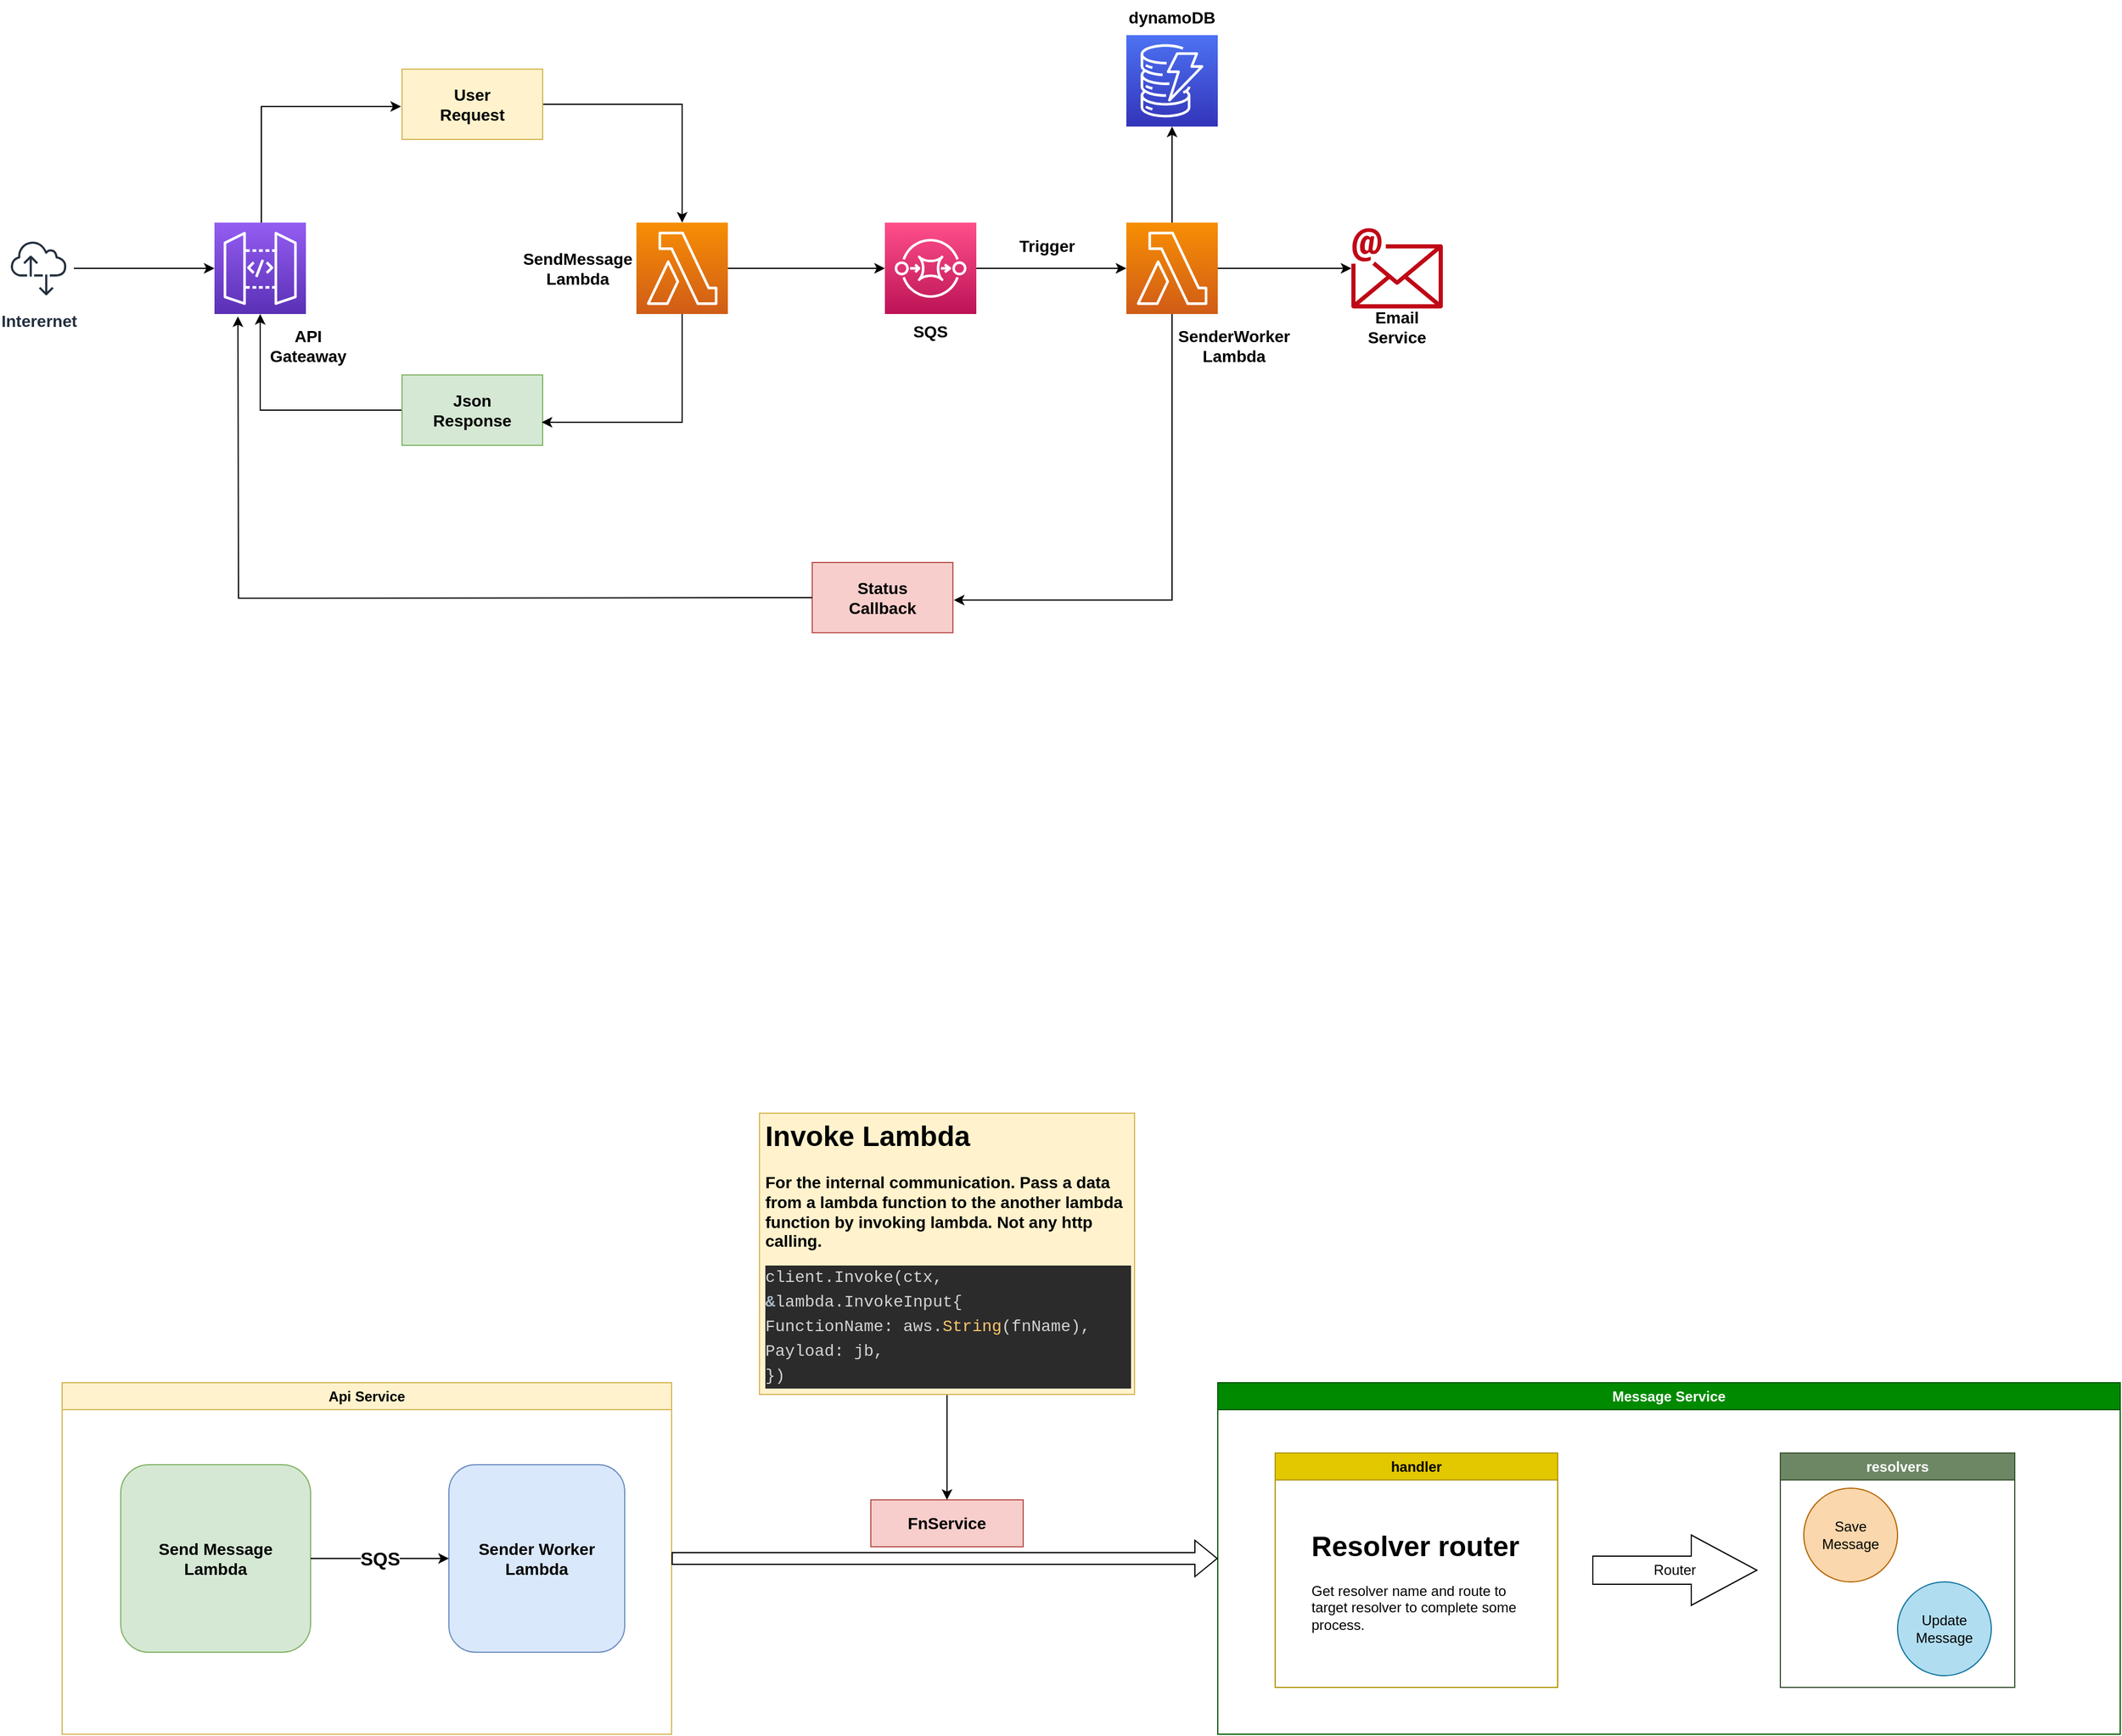 <mxfile version="21.3.3" type="github">
  <diagram id="ZTbM8DwjV0BJ23-4vNRd" name="Page-1">
    <mxGraphModel dx="1793" dy="764" grid="1" gridSize="10" guides="1" tooltips="1" connect="1" arrows="1" fold="1" page="1" pageScale="1" pageWidth="3300" pageHeight="4681" math="0" shadow="0">
      <root>
        <mxCell id="0" />
        <mxCell id="1" parent="0" />
        <mxCell id="XTAPi4LdTYdcreZ4F3mr-39" style="edgeStyle=orthogonalEdgeStyle;rounded=0;orthogonalLoop=1;jettySize=auto;html=1;entryX=-0.007;entryY=0.532;entryDx=0;entryDy=0;entryPerimeter=0;fontSize=14;" parent="1" source="XTAPi4LdTYdcreZ4F3mr-1" target="XTAPi4LdTYdcreZ4F3mr-7" edge="1">
          <mxGeometry relative="1" as="geometry">
            <Array as="points">
              <mxPoint x="1040" y="851" />
            </Array>
          </mxGeometry>
        </mxCell>
        <mxCell id="XTAPi4LdTYdcreZ4F3mr-1" value="" style="sketch=0;points=[[0,0,0],[0.25,0,0],[0.5,0,0],[0.75,0,0],[1,0,0],[0,1,0],[0.25,1,0],[0.5,1,0],[0.75,1,0],[1,1,0],[0,0.25,0],[0,0.5,0],[0,0.75,0],[1,0.25,0],[1,0.5,0],[1,0.75,0]];outlineConnect=0;fontColor=#232F3E;gradientColor=#945DF2;gradientDirection=north;fillColor=#5A30B5;strokeColor=#ffffff;dashed=0;verticalLabelPosition=bottom;verticalAlign=top;align=center;html=1;fontSize=12;fontStyle=0;aspect=fixed;shape=mxgraph.aws4.resourceIcon;resIcon=mxgraph.aws4.api_gateway;" parent="1" vertex="1">
          <mxGeometry x="1000" y="950" width="78" height="78" as="geometry" />
        </mxCell>
        <mxCell id="XTAPi4LdTYdcreZ4F3mr-42" style="edgeStyle=orthogonalEdgeStyle;rounded=0;orthogonalLoop=1;jettySize=auto;html=1;entryX=0.5;entryY=0;entryDx=0;entryDy=0;entryPerimeter=0;fontSize=14;" parent="1" source="XTAPi4LdTYdcreZ4F3mr-7" target="XTAPi4LdTYdcreZ4F3mr-9" edge="1">
          <mxGeometry relative="1" as="geometry" />
        </mxCell>
        <mxCell id="XTAPi4LdTYdcreZ4F3mr-7" value="" style="verticalLabelPosition=bottom;verticalAlign=top;html=1;shape=mxgraph.basic.rect;fillColor2=none;strokeWidth=1;size=20;indent=5;fillColor=#fff2cc;strokeColor=#d6b656;" parent="1" vertex="1">
          <mxGeometry x="1160" y="819" width="120" height="60" as="geometry" />
        </mxCell>
        <mxCell id="XTAPi4LdTYdcreZ4F3mr-55" style="edgeStyle=orthogonalEdgeStyle;rounded=0;orthogonalLoop=1;jettySize=auto;html=1;entryX=0.5;entryY=1;entryDx=0;entryDy=0;entryPerimeter=0;fontSize=14;" parent="1" source="XTAPi4LdTYdcreZ4F3mr-8" target="XTAPi4LdTYdcreZ4F3mr-1" edge="1">
          <mxGeometry relative="1" as="geometry" />
        </mxCell>
        <mxCell id="XTAPi4LdTYdcreZ4F3mr-8" value="" style="verticalLabelPosition=bottom;verticalAlign=top;html=1;shape=mxgraph.basic.rect;fillColor2=none;strokeWidth=1;size=20;indent=5;fillColor=#d5e8d4;strokeColor=#82b366;" parent="1" vertex="1">
          <mxGeometry x="1160" y="1080" width="120" height="60" as="geometry" />
        </mxCell>
        <mxCell id="XTAPi4LdTYdcreZ4F3mr-24" style="edgeStyle=orthogonalEdgeStyle;rounded=0;orthogonalLoop=1;jettySize=auto;html=1;entryX=0;entryY=0.5;entryDx=0;entryDy=0;entryPerimeter=0;" parent="1" source="XTAPi4LdTYdcreZ4F3mr-9" target="XTAPi4LdTYdcreZ4F3mr-10" edge="1">
          <mxGeometry relative="1" as="geometry" />
        </mxCell>
        <mxCell id="XTAPi4LdTYdcreZ4F3mr-54" style="edgeStyle=orthogonalEdgeStyle;rounded=0;orthogonalLoop=1;jettySize=auto;html=1;entryX=0.993;entryY=0.673;entryDx=0;entryDy=0;entryPerimeter=0;fontSize=14;" parent="1" source="XTAPi4LdTYdcreZ4F3mr-9" target="XTAPi4LdTYdcreZ4F3mr-8" edge="1">
          <mxGeometry relative="1" as="geometry">
            <Array as="points">
              <mxPoint x="1399" y="1120" />
            </Array>
          </mxGeometry>
        </mxCell>
        <mxCell id="XTAPi4LdTYdcreZ4F3mr-9" value="" style="sketch=0;points=[[0,0,0],[0.25,0,0],[0.5,0,0],[0.75,0,0],[1,0,0],[0,1,0],[0.25,1,0],[0.5,1,0],[0.75,1,0],[1,1,0],[0,0.25,0],[0,0.5,0],[0,0.75,0],[1,0.25,0],[1,0.5,0],[1,0.75,0]];outlineConnect=0;fontColor=#232F3E;gradientColor=#F78E04;gradientDirection=north;fillColor=#D05C17;strokeColor=#ffffff;dashed=0;verticalLabelPosition=bottom;verticalAlign=top;align=center;html=1;fontSize=12;fontStyle=0;aspect=fixed;shape=mxgraph.aws4.resourceIcon;resIcon=mxgraph.aws4.lambda;" parent="1" vertex="1">
          <mxGeometry x="1360" y="950" width="78" height="78" as="geometry" />
        </mxCell>
        <mxCell id="XTAPi4LdTYdcreZ4F3mr-25" style="edgeStyle=orthogonalEdgeStyle;rounded=0;orthogonalLoop=1;jettySize=auto;html=1;entryX=0;entryY=0.5;entryDx=0;entryDy=0;entryPerimeter=0;" parent="1" source="XTAPi4LdTYdcreZ4F3mr-10" target="XTAPi4LdTYdcreZ4F3mr-14" edge="1">
          <mxGeometry relative="1" as="geometry" />
        </mxCell>
        <mxCell id="XTAPi4LdTYdcreZ4F3mr-10" value="" style="sketch=0;points=[[0,0,0],[0.25,0,0],[0.5,0,0],[0.75,0,0],[1,0,0],[0,1,0],[0.25,1,0],[0.5,1,0],[0.75,1,0],[1,1,0],[0,0.25,0],[0,0.5,0],[0,0.75,0],[1,0.25,0],[1,0.5,0],[1,0.75,0]];outlineConnect=0;fontColor=#232F3E;gradientColor=#FF4F8B;gradientDirection=north;fillColor=#BC1356;strokeColor=#ffffff;dashed=0;verticalLabelPosition=bottom;verticalAlign=top;align=center;html=1;fontSize=12;fontStyle=0;aspect=fixed;shape=mxgraph.aws4.resourceIcon;resIcon=mxgraph.aws4.sqs;" parent="1" vertex="1">
          <mxGeometry x="1572" y="950" width="78" height="78" as="geometry" />
        </mxCell>
        <mxCell id="XTAPi4LdTYdcreZ4F3mr-11" value="" style="sketch=0;points=[[0,0,0],[0.25,0,0],[0.5,0,0],[0.75,0,0],[1,0,0],[0,1,0],[0.25,1,0],[0.5,1,0],[0.75,1,0],[1,1,0],[0,0.25,0],[0,0.5,0],[0,0.75,0],[1,0.25,0],[1,0.5,0],[1,0.75,0]];outlineConnect=0;fontColor=#232F3E;gradientColor=#4D72F3;gradientDirection=north;fillColor=#3334B9;strokeColor=#ffffff;dashed=0;verticalLabelPosition=bottom;verticalAlign=top;align=center;html=1;fontSize=12;fontStyle=0;aspect=fixed;shape=mxgraph.aws4.resourceIcon;resIcon=mxgraph.aws4.dynamodb;" parent="1" vertex="1">
          <mxGeometry x="1778" y="790" width="78" height="78" as="geometry" />
        </mxCell>
        <mxCell id="XTAPi4LdTYdcreZ4F3mr-12" value="" style="sketch=0;outlineConnect=0;fontColor=#232F3E;gradientColor=none;fillColor=#BF0816;strokeColor=none;dashed=0;verticalLabelPosition=bottom;verticalAlign=top;align=center;html=1;fontSize=12;fontStyle=0;aspect=fixed;shape=mxgraph.aws4.email;" parent="1" vertex="1">
          <mxGeometry x="1970" y="954.5" width="78" height="69" as="geometry" />
        </mxCell>
        <mxCell id="XTAPi4LdTYdcreZ4F3mr-13" value="" style="verticalLabelPosition=bottom;verticalAlign=top;html=1;shape=mxgraph.basic.rect;fillColor2=none;strokeWidth=1;size=20;indent=5;fillColor=#f8cecc;strokeColor=#b85450;" parent="1" vertex="1">
          <mxGeometry x="1510" y="1240" width="120" height="60" as="geometry" />
        </mxCell>
        <mxCell id="XTAPi4LdTYdcreZ4F3mr-26" style="edgeStyle=orthogonalEdgeStyle;rounded=0;orthogonalLoop=1;jettySize=auto;html=1;entryX=0.5;entryY=1;entryDx=0;entryDy=0;entryPerimeter=0;" parent="1" source="XTAPi4LdTYdcreZ4F3mr-14" target="XTAPi4LdTYdcreZ4F3mr-11" edge="1">
          <mxGeometry relative="1" as="geometry" />
        </mxCell>
        <mxCell id="XTAPi4LdTYdcreZ4F3mr-28" style="edgeStyle=orthogonalEdgeStyle;rounded=0;orthogonalLoop=1;jettySize=auto;html=1;" parent="1" source="XTAPi4LdTYdcreZ4F3mr-14" target="XTAPi4LdTYdcreZ4F3mr-12" edge="1">
          <mxGeometry relative="1" as="geometry" />
        </mxCell>
        <mxCell id="XTAPi4LdTYdcreZ4F3mr-37" style="edgeStyle=orthogonalEdgeStyle;rounded=0;orthogonalLoop=1;jettySize=auto;html=1;entryX=1.007;entryY=0.535;entryDx=0;entryDy=0;entryPerimeter=0;fontSize=14;" parent="1" source="XTAPi4LdTYdcreZ4F3mr-14" target="XTAPi4LdTYdcreZ4F3mr-13" edge="1">
          <mxGeometry relative="1" as="geometry">
            <Array as="points">
              <mxPoint x="1817" y="1272" />
            </Array>
          </mxGeometry>
        </mxCell>
        <mxCell id="XTAPi4LdTYdcreZ4F3mr-14" value="" style="sketch=0;points=[[0,0,0],[0.25,0,0],[0.5,0,0],[0.75,0,0],[1,0,0],[0,1,0],[0.25,1,0],[0.5,1,0],[0.75,1,0],[1,1,0],[0,0.25,0],[0,0.5,0],[0,0.75,0],[1,0.25,0],[1,0.5,0],[1,0.75,0]];outlineConnect=0;fontColor=#232F3E;gradientColor=#F78E04;gradientDirection=north;fillColor=#D05C17;strokeColor=#ffffff;dashed=0;verticalLabelPosition=bottom;verticalAlign=top;align=center;html=1;fontSize=12;fontStyle=0;aspect=fixed;shape=mxgraph.aws4.resourceIcon;resIcon=mxgraph.aws4.lambda;" parent="1" vertex="1">
          <mxGeometry x="1778" y="950" width="78" height="78" as="geometry" />
        </mxCell>
        <mxCell id="XTAPi4LdTYdcreZ4F3mr-33" value="User Request" style="text;html=1;strokeColor=none;fillColor=none;align=center;verticalAlign=middle;whiteSpace=wrap;rounded=0;fontSize=14;fontStyle=1" parent="1" vertex="1">
          <mxGeometry x="1190" y="834" width="60" height="30" as="geometry" />
        </mxCell>
        <mxCell id="XTAPi4LdTYdcreZ4F3mr-34" value="Json Response" style="text;html=1;strokeColor=none;fillColor=none;align=center;verticalAlign=middle;whiteSpace=wrap;rounded=0;fontSize=14;fontStyle=1" parent="1" vertex="1">
          <mxGeometry x="1190" y="1095" width="60" height="30" as="geometry" />
        </mxCell>
        <mxCell id="XTAPi4LdTYdcreZ4F3mr-38" style="edgeStyle=orthogonalEdgeStyle;rounded=0;orthogonalLoop=1;jettySize=auto;html=1;fontSize=14;" parent="1" edge="1">
          <mxGeometry relative="1" as="geometry">
            <mxPoint x="1020" y="1030" as="targetPoint" />
            <mxPoint x="1510" y="1270" as="sourcePoint" />
          </mxGeometry>
        </mxCell>
        <mxCell id="XTAPi4LdTYdcreZ4F3mr-35" value="Status Callback" style="text;html=1;strokeColor=none;fillColor=none;align=center;verticalAlign=middle;whiteSpace=wrap;rounded=0;fontSize=14;fontStyle=1" parent="1" vertex="1">
          <mxGeometry x="1540" y="1255" width="60" height="30" as="geometry" />
        </mxCell>
        <mxCell id="XTAPi4LdTYdcreZ4F3mr-43" value="&lt;b&gt;SQS&lt;/b&gt;" style="text;html=1;strokeColor=none;fillColor=none;align=center;verticalAlign=middle;whiteSpace=wrap;rounded=0;fontSize=14;" parent="1" vertex="1">
          <mxGeometry x="1581" y="1028" width="60" height="30" as="geometry" />
        </mxCell>
        <mxCell id="XTAPi4LdTYdcreZ4F3mr-44" value="SendMessage Lambda" style="text;html=1;strokeColor=none;fillColor=none;align=center;verticalAlign=middle;whiteSpace=wrap;rounded=0;fontSize=14;fontStyle=1" parent="1" vertex="1">
          <mxGeometry x="1260" y="974" width="100" height="30" as="geometry" />
        </mxCell>
        <mxCell id="XTAPi4LdTYdcreZ4F3mr-46" value="SenderWorker Lambda" style="text;html=1;strokeColor=none;fillColor=none;align=center;verticalAlign=middle;whiteSpace=wrap;rounded=0;fontSize=14;fontStyle=1" parent="1" vertex="1">
          <mxGeometry x="1820" y="1040" width="100" height="30" as="geometry" />
        </mxCell>
        <mxCell id="XTAPi4LdTYdcreZ4F3mr-47" value="&lt;b&gt;dynamoDB&lt;/b&gt;" style="text;html=1;strokeColor=none;fillColor=none;align=center;verticalAlign=middle;whiteSpace=wrap;rounded=0;fontSize=14;" parent="1" vertex="1">
          <mxGeometry x="1787" y="760" width="60" height="30" as="geometry" />
        </mxCell>
        <mxCell id="XTAPi4LdTYdcreZ4F3mr-48" value="&lt;b&gt;Email Service&lt;/b&gt;" style="text;html=1;strokeColor=none;fillColor=none;align=center;verticalAlign=middle;whiteSpace=wrap;rounded=0;fontSize=14;" parent="1" vertex="1">
          <mxGeometry x="1979" y="1023.5" width="60" height="30" as="geometry" />
        </mxCell>
        <mxCell id="XTAPi4LdTYdcreZ4F3mr-51" value="&lt;b&gt;Trigger&lt;/b&gt;" style="text;html=1;align=center;verticalAlign=middle;resizable=0;points=[];autosize=1;strokeColor=none;fillColor=none;fontSize=14;" parent="1" vertex="1">
          <mxGeometry x="1675" y="955" width="70" height="30" as="geometry" />
        </mxCell>
        <mxCell id="XTAPi4LdTYdcreZ4F3mr-52" value="&lt;b&gt;API Gateaway&lt;br&gt;&lt;/b&gt;" style="text;html=1;strokeColor=none;fillColor=none;align=center;verticalAlign=middle;whiteSpace=wrap;rounded=0;fontSize=14;" parent="1" vertex="1">
          <mxGeometry x="1050" y="1040" width="60" height="30" as="geometry" />
        </mxCell>
        <mxCell id="XTAPi4LdTYdcreZ4F3mr-61" style="edgeStyle=orthogonalEdgeStyle;rounded=0;orthogonalLoop=1;jettySize=auto;html=1;entryX=0;entryY=0.5;entryDx=0;entryDy=0;entryPerimeter=0;fontSize=14;" parent="1" source="XTAPi4LdTYdcreZ4F3mr-56" target="XTAPi4LdTYdcreZ4F3mr-1" edge="1">
          <mxGeometry relative="1" as="geometry" />
        </mxCell>
        <mxCell id="XTAPi4LdTYdcreZ4F3mr-56" value="&lt;b&gt;&lt;font style=&quot;font-size: 14px;&quot;&gt;Interernet&lt;/font&gt;&lt;/b&gt;" style="sketch=0;outlineConnect=0;fontColor=#232F3E;gradientColor=none;strokeColor=#232F3E;fillColor=#ffffff;dashed=0;verticalLabelPosition=bottom;verticalAlign=top;align=center;html=1;fontSize=12;fontStyle=0;aspect=fixed;shape=mxgraph.aws4.resourceIcon;resIcon=mxgraph.aws4.internet_alt2;" parent="1" vertex="1">
          <mxGeometry x="820" y="959" width="60" height="60" as="geometry" />
        </mxCell>
        <mxCell id="M6G5RoZs1-UaxuztppJ4-1" value="Api Service" style="swimlane;whiteSpace=wrap;html=1;fillColor=#fff2cc;strokeColor=#d6b656;" vertex="1" parent="1">
          <mxGeometry x="870" y="1940" width="520" height="300" as="geometry" />
        </mxCell>
        <mxCell id="M6G5RoZs1-UaxuztppJ4-4" value="&lt;b&gt;&lt;font style=&quot;font-size: 14px;&quot;&gt;Send Message&lt;br&gt;Lambda&lt;/font&gt;&lt;/b&gt;" style="rounded=1;whiteSpace=wrap;html=1;fillColor=#d5e8d4;strokeColor=#82b366;" vertex="1" parent="M6G5RoZs1-UaxuztppJ4-1">
          <mxGeometry x="50" y="70" width="162" height="160" as="geometry" />
        </mxCell>
        <mxCell id="M6G5RoZs1-UaxuztppJ4-5" value="&lt;b&gt;&lt;font style=&quot;font-size: 14px;&quot;&gt;Sender Worker Lambda&lt;/font&gt;&lt;/b&gt;" style="rounded=1;whiteSpace=wrap;html=1;fillColor=#dae8fc;strokeColor=#6c8ebf;" vertex="1" parent="M6G5RoZs1-UaxuztppJ4-1">
          <mxGeometry x="330" y="70" width="150" height="160" as="geometry" />
        </mxCell>
        <mxCell id="M6G5RoZs1-UaxuztppJ4-6" value="" style="endArrow=classic;html=1;rounded=0;exitX=1;exitY=0.5;exitDx=0;exitDy=0;entryX=0;entryY=0.5;entryDx=0;entryDy=0;" edge="1" parent="M6G5RoZs1-UaxuztppJ4-1" source="M6G5RoZs1-UaxuztppJ4-4" target="M6G5RoZs1-UaxuztppJ4-5">
          <mxGeometry relative="1" as="geometry">
            <mxPoint x="305" y="159.33" as="sourcePoint" />
            <mxPoint x="465" y="159.33" as="targetPoint" />
          </mxGeometry>
        </mxCell>
        <mxCell id="M6G5RoZs1-UaxuztppJ4-7" value="&lt;b&gt;&lt;font style=&quot;font-size: 16px;&quot;&gt;SQS&lt;/font&gt;&lt;/b&gt;" style="edgeLabel;resizable=0;html=1;align=center;verticalAlign=middle;" connectable="0" vertex="1" parent="M6G5RoZs1-UaxuztppJ4-6">
          <mxGeometry relative="1" as="geometry" />
        </mxCell>
        <mxCell id="M6G5RoZs1-UaxuztppJ4-9" value="Message Service" style="swimlane;whiteSpace=wrap;html=1;fillColor=#008a00;strokeColor=#005700;fontColor=#ffffff;" vertex="1" parent="1">
          <mxGeometry x="1856" y="1940" width="770" height="300" as="geometry" />
        </mxCell>
        <mxCell id="M6G5RoZs1-UaxuztppJ4-23" value="handler" style="swimlane;whiteSpace=wrap;html=1;fillColor=#e3c800;fontColor=#000000;strokeColor=#B09500;" vertex="1" parent="M6G5RoZs1-UaxuztppJ4-9">
          <mxGeometry x="49" y="60" width="241" height="200" as="geometry" />
        </mxCell>
        <mxCell id="M6G5RoZs1-UaxuztppJ4-35" value="&lt;h1&gt;Resolver router&lt;/h1&gt;&lt;p&gt;Get resolver name and route to target resolver to complete some process.&lt;/p&gt;&lt;p&gt;&lt;br&gt;&lt;/p&gt;" style="text;html=1;strokeColor=none;fillColor=none;spacing=5;spacingTop=-20;whiteSpace=wrap;overflow=hidden;rounded=0;" vertex="1" parent="M6G5RoZs1-UaxuztppJ4-23">
          <mxGeometry x="25.5" y="60" width="190" height="120" as="geometry" />
        </mxCell>
        <mxCell id="M6G5RoZs1-UaxuztppJ4-26" value="Router" style="shape=singleArrow;whiteSpace=wrap;html=1;arrowWidth=0.4;arrowSize=0.4;" vertex="1" parent="M6G5RoZs1-UaxuztppJ4-9">
          <mxGeometry x="320" y="130" width="140" height="60" as="geometry" />
        </mxCell>
        <mxCell id="M6G5RoZs1-UaxuztppJ4-28" value="resolvers" style="swimlane;whiteSpace=wrap;html=1;fillColor=#6d8764;fontColor=#ffffff;strokeColor=#3A5431;" vertex="1" parent="M6G5RoZs1-UaxuztppJ4-9">
          <mxGeometry x="480" y="60" width="200" height="200" as="geometry" />
        </mxCell>
        <mxCell id="M6G5RoZs1-UaxuztppJ4-29" value="Save Message" style="ellipse;whiteSpace=wrap;html=1;fillColor=#fad7ac;strokeColor=#b46504;" vertex="1" parent="M6G5RoZs1-UaxuztppJ4-28">
          <mxGeometry x="20" y="30" width="80" height="80" as="geometry" />
        </mxCell>
        <mxCell id="M6G5RoZs1-UaxuztppJ4-30" value="Update Message" style="ellipse;whiteSpace=wrap;html=1;fillColor=#b1ddf0;strokeColor=#10739e;" vertex="1" parent="M6G5RoZs1-UaxuztppJ4-28">
          <mxGeometry x="100" y="110" width="80" height="80" as="geometry" />
        </mxCell>
        <mxCell id="M6G5RoZs1-UaxuztppJ4-14" value="" style="shape=flexArrow;endArrow=classic;html=1;rounded=0;exitX=1;exitY=0.5;exitDx=0;exitDy=0;entryX=0;entryY=0.5;entryDx=0;entryDy=0;" edge="1" parent="1" source="M6G5RoZs1-UaxuztppJ4-1" target="M6G5RoZs1-UaxuztppJ4-9">
          <mxGeometry width="50" height="50" relative="1" as="geometry">
            <mxPoint x="1549" y="2220" as="sourcePoint" />
            <mxPoint x="1539" y="2100" as="targetPoint" />
          </mxGeometry>
        </mxCell>
        <mxCell id="M6G5RoZs1-UaxuztppJ4-15" value="&lt;b&gt;&lt;font style=&quot;font-size: 14px;&quot;&gt;FnService&lt;/font&gt;&lt;/b&gt;" style="text;html=1;strokeColor=#b85450;fillColor=#f8cecc;align=center;verticalAlign=middle;whiteSpace=wrap;rounded=0;" vertex="1" parent="1">
          <mxGeometry x="1560" y="2040" width="130" height="40" as="geometry" />
        </mxCell>
        <mxCell id="M6G5RoZs1-UaxuztppJ4-21" style="edgeStyle=orthogonalEdgeStyle;rounded=0;orthogonalLoop=1;jettySize=auto;html=1;entryX=0.5;entryY=0;entryDx=0;entryDy=0;" edge="1" parent="1" source="M6G5RoZs1-UaxuztppJ4-19" target="M6G5RoZs1-UaxuztppJ4-15">
          <mxGeometry relative="1" as="geometry" />
        </mxCell>
        <mxCell id="M6G5RoZs1-UaxuztppJ4-19" value="&lt;h1&gt;Invoke Lambda&lt;/h1&gt;&lt;p&gt;&lt;font style=&quot;font-size: 14px;&quot;&gt;&lt;b&gt;For the internal communication. Pass a data from a lambda function to the another lambda function by invoking lambda. Not any http calling.&lt;/b&gt;&lt;/font&gt;&lt;/p&gt;&lt;div style=&quot;color: rgb(212, 212, 212); background-color: rgb(43, 43, 43); font-family: Menlo, Monaco, &amp;quot;Courier New&amp;quot;, monospace; font-size: 14px; line-height: 21px;&quot;&gt;&lt;div&gt;client.Invoke(ctx, &lt;span style=&quot;color: #a9b7c6;font-weight: bold;&quot;&gt;&amp;amp;&lt;/span&gt;lambda.InvokeInput{&lt;/div&gt;&lt;div&gt;        FunctionName: aws.&lt;span style=&quot;color: #ffc66d;&quot;&gt;String&lt;/span&gt;(fnName),&lt;/div&gt;&lt;div&gt;        Payload: jb,&lt;/div&gt;&lt;div&gt;    })&lt;/div&gt;&lt;/div&gt;&lt;p&gt;&lt;br&gt;&lt;/p&gt;" style="text;html=1;strokeColor=#d6b656;fillColor=#fff2cc;spacing=5;spacingTop=-20;whiteSpace=wrap;overflow=hidden;rounded=0;" vertex="1" parent="1">
          <mxGeometry x="1465" y="1710" width="320" height="240" as="geometry" />
        </mxCell>
      </root>
    </mxGraphModel>
  </diagram>
</mxfile>
